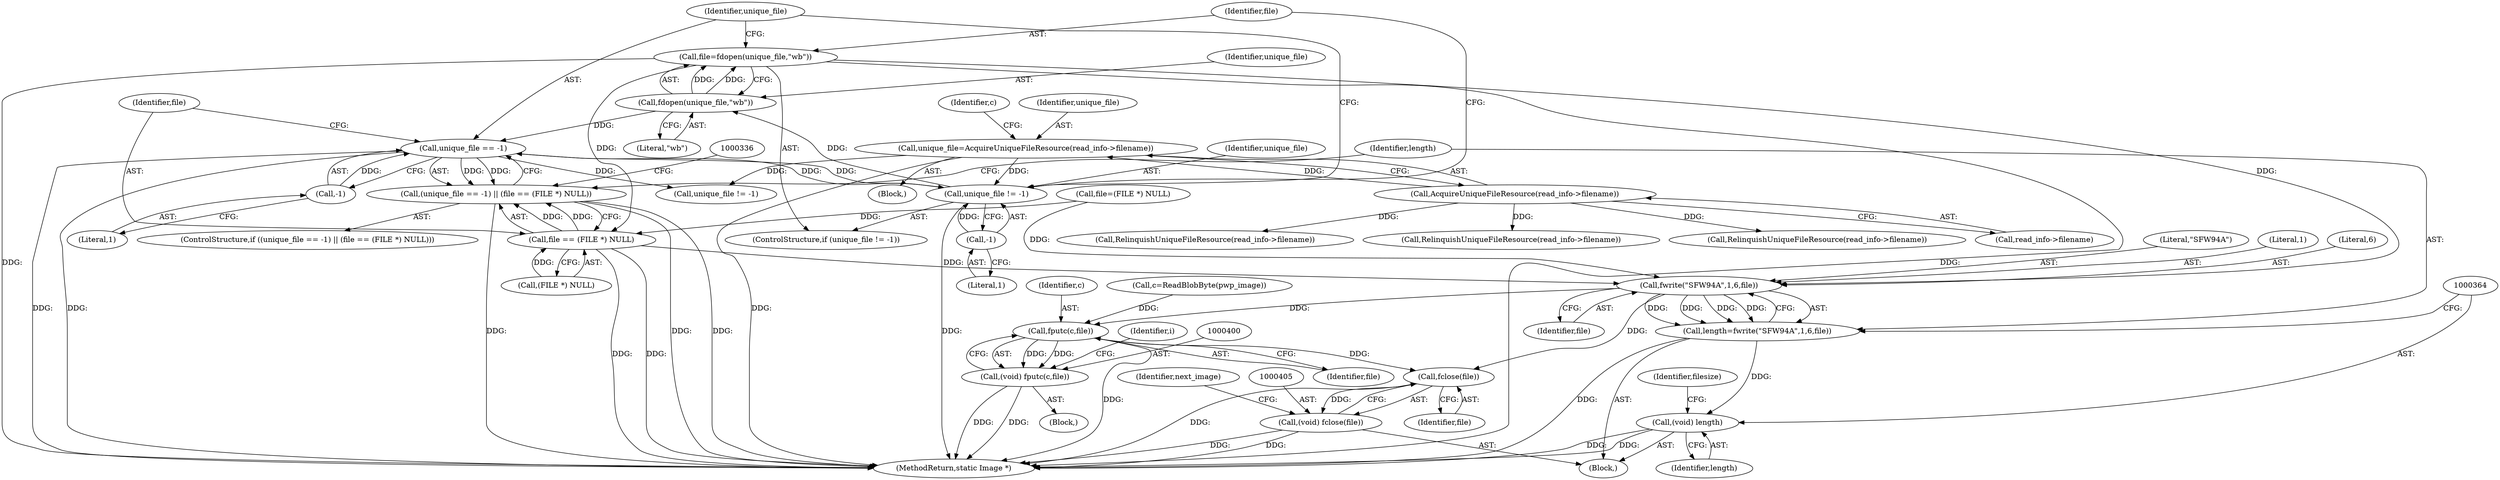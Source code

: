 digraph "0_ImageMagick_ecc03a2518c2b7dd375fde3a040fdae0bdf6a521@API" {
"1000318" [label="(Call,file=fdopen(unique_file,\"wb\"))"];
"1000320" [label="(Call,fdopen(unique_file,\"wb\"))"];
"1000314" [label="(Call,unique_file != -1)"];
"1000325" [label="(Call,unique_file == -1)"];
"1000327" [label="(Call,-1)"];
"1000224" [label="(Call,unique_file=AcquireUniqueFileResource(read_info->filename))"];
"1000226" [label="(Call,AcquireUniqueFileResource(read_info->filename))"];
"1000316" [label="(Call,-1)"];
"1000329" [label="(Call,file == (FILE *) NULL)"];
"1000324" [label="(Call,(unique_file == -1) || (file == (FILE *) NULL))"];
"1000358" [label="(Call,fwrite(\"SFW94A\",1,6,file))"];
"1000356" [label="(Call,length=fwrite(\"SFW94A\",1,6,file))"];
"1000363" [label="(Call,(void) length)"];
"1000401" [label="(Call,fputc(c,file))"];
"1000399" [label="(Call,(void) fputc(c,file))"];
"1000406" [label="(Call,fclose(file))"];
"1000404" [label="(Call,(void) fclose(file))"];
"1000357" [label="(Identifier,length)"];
"1000406" [label="(Call,fclose(file))"];
"1000367" [label="(Identifier,filesize)"];
"1000320" [label="(Call,fdopen(unique_file,\"wb\"))"];
"1000363" [label="(Call,(void) length)"];
"1000404" [label="(Call,(void) fclose(file))"];
"1000365" [label="(Identifier,length)"];
"1000337" [label="(Call,RelinquishUniqueFileResource(read_info->filename))"];
"1000325" [label="(Call,unique_file == -1)"];
"1000317" [label="(Literal,1)"];
"1000394" [label="(Block,)"];
"1000227" [label="(Call,read_info->filename)"];
"1000313" [label="(ControlStructure,if (unique_file != -1))"];
"1000524" [label="(Call,RelinquishUniqueFileResource(read_info->filename))"];
"1000224" [label="(Call,unique_file=AcquireUniqueFileResource(read_info->filename))"];
"1000324" [label="(Call,(unique_file == -1) || (file == (FILE *) NULL))"];
"1000316" [label="(Call,-1)"];
"1000323" [label="(ControlStructure,if ((unique_file == -1) || (file == (FILE *) NULL)))"];
"1000315" [label="(Identifier,unique_file)"];
"1000327" [label="(Call,-1)"];
"1000401" [label="(Call,fputc(c,file))"];
"1000330" [label="(Identifier,file)"];
"1000231" [label="(Block,)"];
"1000574" [label="(MethodReturn,static Image *)"];
"1000301" [label="(Call,RelinquishUniqueFileResource(read_info->filename))"];
"1000226" [label="(Call,AcquireUniqueFileResource(read_info->filename))"];
"1000359" [label="(Literal,\"SFW94A\")"];
"1000393" [label="(Identifier,i)"];
"1000403" [label="(Identifier,file)"];
"1000360" [label="(Literal,1)"];
"1000395" [label="(Call,c=ReadBlobByte(pwp_image))"];
"1000358" [label="(Call,fwrite(\"SFW94A\",1,6,file))"];
"1000362" [label="(Identifier,file)"];
"1000234" [label="(Identifier,c)"];
"1000361" [label="(Literal,6)"];
"1000407" [label="(Identifier,file)"];
"1000328" [label="(Literal,1)"];
"1000329" [label="(Call,file == (FILE *) NULL)"];
"1000314" [label="(Call,unique_file != -1)"];
"1000225" [label="(Identifier,unique_file)"];
"1000308" [label="(Call,file=(FILE *) NULL)"];
"1000322" [label="(Literal,\"wb\")"];
"1000321" [label="(Identifier,unique_file)"];
"1000318" [label="(Call,file=fdopen(unique_file,\"wb\"))"];
"1000402" [label="(Identifier,c)"];
"1000399" [label="(Call,(void) fputc(c,file))"];
"1000409" [label="(Identifier,next_image)"];
"1000514" [label="(Call,unique_file != -1)"];
"1000356" [label="(Call,length=fwrite(\"SFW94A\",1,6,file))"];
"1000319" [label="(Identifier,file)"];
"1000106" [label="(Block,)"];
"1000326" [label="(Identifier,unique_file)"];
"1000331" [label="(Call,(FILE *) NULL)"];
"1000318" -> "1000313"  [label="AST: "];
"1000318" -> "1000320"  [label="CFG: "];
"1000319" -> "1000318"  [label="AST: "];
"1000320" -> "1000318"  [label="AST: "];
"1000326" -> "1000318"  [label="CFG: "];
"1000318" -> "1000574"  [label="DDG: "];
"1000318" -> "1000574"  [label="DDG: "];
"1000320" -> "1000318"  [label="DDG: "];
"1000320" -> "1000318"  [label="DDG: "];
"1000318" -> "1000329"  [label="DDG: "];
"1000318" -> "1000358"  [label="DDG: "];
"1000320" -> "1000322"  [label="CFG: "];
"1000321" -> "1000320"  [label="AST: "];
"1000322" -> "1000320"  [label="AST: "];
"1000314" -> "1000320"  [label="DDG: "];
"1000320" -> "1000325"  [label="DDG: "];
"1000314" -> "1000313"  [label="AST: "];
"1000314" -> "1000316"  [label="CFG: "];
"1000315" -> "1000314"  [label="AST: "];
"1000316" -> "1000314"  [label="AST: "];
"1000319" -> "1000314"  [label="CFG: "];
"1000326" -> "1000314"  [label="CFG: "];
"1000314" -> "1000574"  [label="DDG: "];
"1000325" -> "1000314"  [label="DDG: "];
"1000224" -> "1000314"  [label="DDG: "];
"1000316" -> "1000314"  [label="DDG: "];
"1000314" -> "1000325"  [label="DDG: "];
"1000325" -> "1000324"  [label="AST: "];
"1000325" -> "1000327"  [label="CFG: "];
"1000326" -> "1000325"  [label="AST: "];
"1000327" -> "1000325"  [label="AST: "];
"1000330" -> "1000325"  [label="CFG: "];
"1000324" -> "1000325"  [label="CFG: "];
"1000325" -> "1000574"  [label="DDG: "];
"1000325" -> "1000574"  [label="DDG: "];
"1000325" -> "1000324"  [label="DDG: "];
"1000325" -> "1000324"  [label="DDG: "];
"1000327" -> "1000325"  [label="DDG: "];
"1000325" -> "1000514"  [label="DDG: "];
"1000327" -> "1000328"  [label="CFG: "];
"1000328" -> "1000327"  [label="AST: "];
"1000224" -> "1000106"  [label="AST: "];
"1000224" -> "1000226"  [label="CFG: "];
"1000225" -> "1000224"  [label="AST: "];
"1000226" -> "1000224"  [label="AST: "];
"1000234" -> "1000224"  [label="CFG: "];
"1000224" -> "1000574"  [label="DDG: "];
"1000226" -> "1000224"  [label="DDG: "];
"1000224" -> "1000514"  [label="DDG: "];
"1000226" -> "1000227"  [label="CFG: "];
"1000227" -> "1000226"  [label="AST: "];
"1000226" -> "1000301"  [label="DDG: "];
"1000226" -> "1000337"  [label="DDG: "];
"1000226" -> "1000524"  [label="DDG: "];
"1000316" -> "1000317"  [label="CFG: "];
"1000317" -> "1000316"  [label="AST: "];
"1000329" -> "1000324"  [label="AST: "];
"1000329" -> "1000331"  [label="CFG: "];
"1000330" -> "1000329"  [label="AST: "];
"1000331" -> "1000329"  [label="AST: "];
"1000324" -> "1000329"  [label="CFG: "];
"1000329" -> "1000574"  [label="DDG: "];
"1000329" -> "1000574"  [label="DDG: "];
"1000329" -> "1000324"  [label="DDG: "];
"1000329" -> "1000324"  [label="DDG: "];
"1000308" -> "1000329"  [label="DDG: "];
"1000331" -> "1000329"  [label="DDG: "];
"1000329" -> "1000358"  [label="DDG: "];
"1000324" -> "1000323"  [label="AST: "];
"1000336" -> "1000324"  [label="CFG: "];
"1000357" -> "1000324"  [label="CFG: "];
"1000324" -> "1000574"  [label="DDG: "];
"1000324" -> "1000574"  [label="DDG: "];
"1000324" -> "1000574"  [label="DDG: "];
"1000358" -> "1000356"  [label="AST: "];
"1000358" -> "1000362"  [label="CFG: "];
"1000359" -> "1000358"  [label="AST: "];
"1000360" -> "1000358"  [label="AST: "];
"1000361" -> "1000358"  [label="AST: "];
"1000362" -> "1000358"  [label="AST: "];
"1000356" -> "1000358"  [label="CFG: "];
"1000358" -> "1000356"  [label="DDG: "];
"1000358" -> "1000356"  [label="DDG: "];
"1000358" -> "1000356"  [label="DDG: "];
"1000358" -> "1000356"  [label="DDG: "];
"1000308" -> "1000358"  [label="DDG: "];
"1000358" -> "1000401"  [label="DDG: "];
"1000358" -> "1000406"  [label="DDG: "];
"1000356" -> "1000231"  [label="AST: "];
"1000357" -> "1000356"  [label="AST: "];
"1000364" -> "1000356"  [label="CFG: "];
"1000356" -> "1000574"  [label="DDG: "];
"1000356" -> "1000363"  [label="DDG: "];
"1000363" -> "1000231"  [label="AST: "];
"1000363" -> "1000365"  [label="CFG: "];
"1000364" -> "1000363"  [label="AST: "];
"1000365" -> "1000363"  [label="AST: "];
"1000367" -> "1000363"  [label="CFG: "];
"1000363" -> "1000574"  [label="DDG: "];
"1000363" -> "1000574"  [label="DDG: "];
"1000401" -> "1000399"  [label="AST: "];
"1000401" -> "1000403"  [label="CFG: "];
"1000402" -> "1000401"  [label="AST: "];
"1000403" -> "1000401"  [label="AST: "];
"1000399" -> "1000401"  [label="CFG: "];
"1000401" -> "1000574"  [label="DDG: "];
"1000401" -> "1000399"  [label="DDG: "];
"1000401" -> "1000399"  [label="DDG: "];
"1000395" -> "1000401"  [label="DDG: "];
"1000401" -> "1000406"  [label="DDG: "];
"1000399" -> "1000394"  [label="AST: "];
"1000400" -> "1000399"  [label="AST: "];
"1000393" -> "1000399"  [label="CFG: "];
"1000399" -> "1000574"  [label="DDG: "];
"1000399" -> "1000574"  [label="DDG: "];
"1000406" -> "1000404"  [label="AST: "];
"1000406" -> "1000407"  [label="CFG: "];
"1000407" -> "1000406"  [label="AST: "];
"1000404" -> "1000406"  [label="CFG: "];
"1000406" -> "1000574"  [label="DDG: "];
"1000406" -> "1000404"  [label="DDG: "];
"1000404" -> "1000231"  [label="AST: "];
"1000405" -> "1000404"  [label="AST: "];
"1000409" -> "1000404"  [label="CFG: "];
"1000404" -> "1000574"  [label="DDG: "];
"1000404" -> "1000574"  [label="DDG: "];
}
